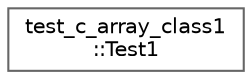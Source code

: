 digraph "类继承关系图"
{
 // LATEX_PDF_SIZE
  bgcolor="transparent";
  edge [fontname=Helvetica,fontsize=10,labelfontname=Helvetica,labelfontsize=10];
  node [fontname=Helvetica,fontsize=10,shape=box,height=0.2,width=0.4];
  rankdir="LR";
  Node0 [id="Node000000",label="test_c_array_class1\l::Test1",height=0.2,width=0.4,color="grey40", fillcolor="white", style="filled",URL="$structtest__c__array__class1_1_1_test1.html",tooltip=" "];
}
